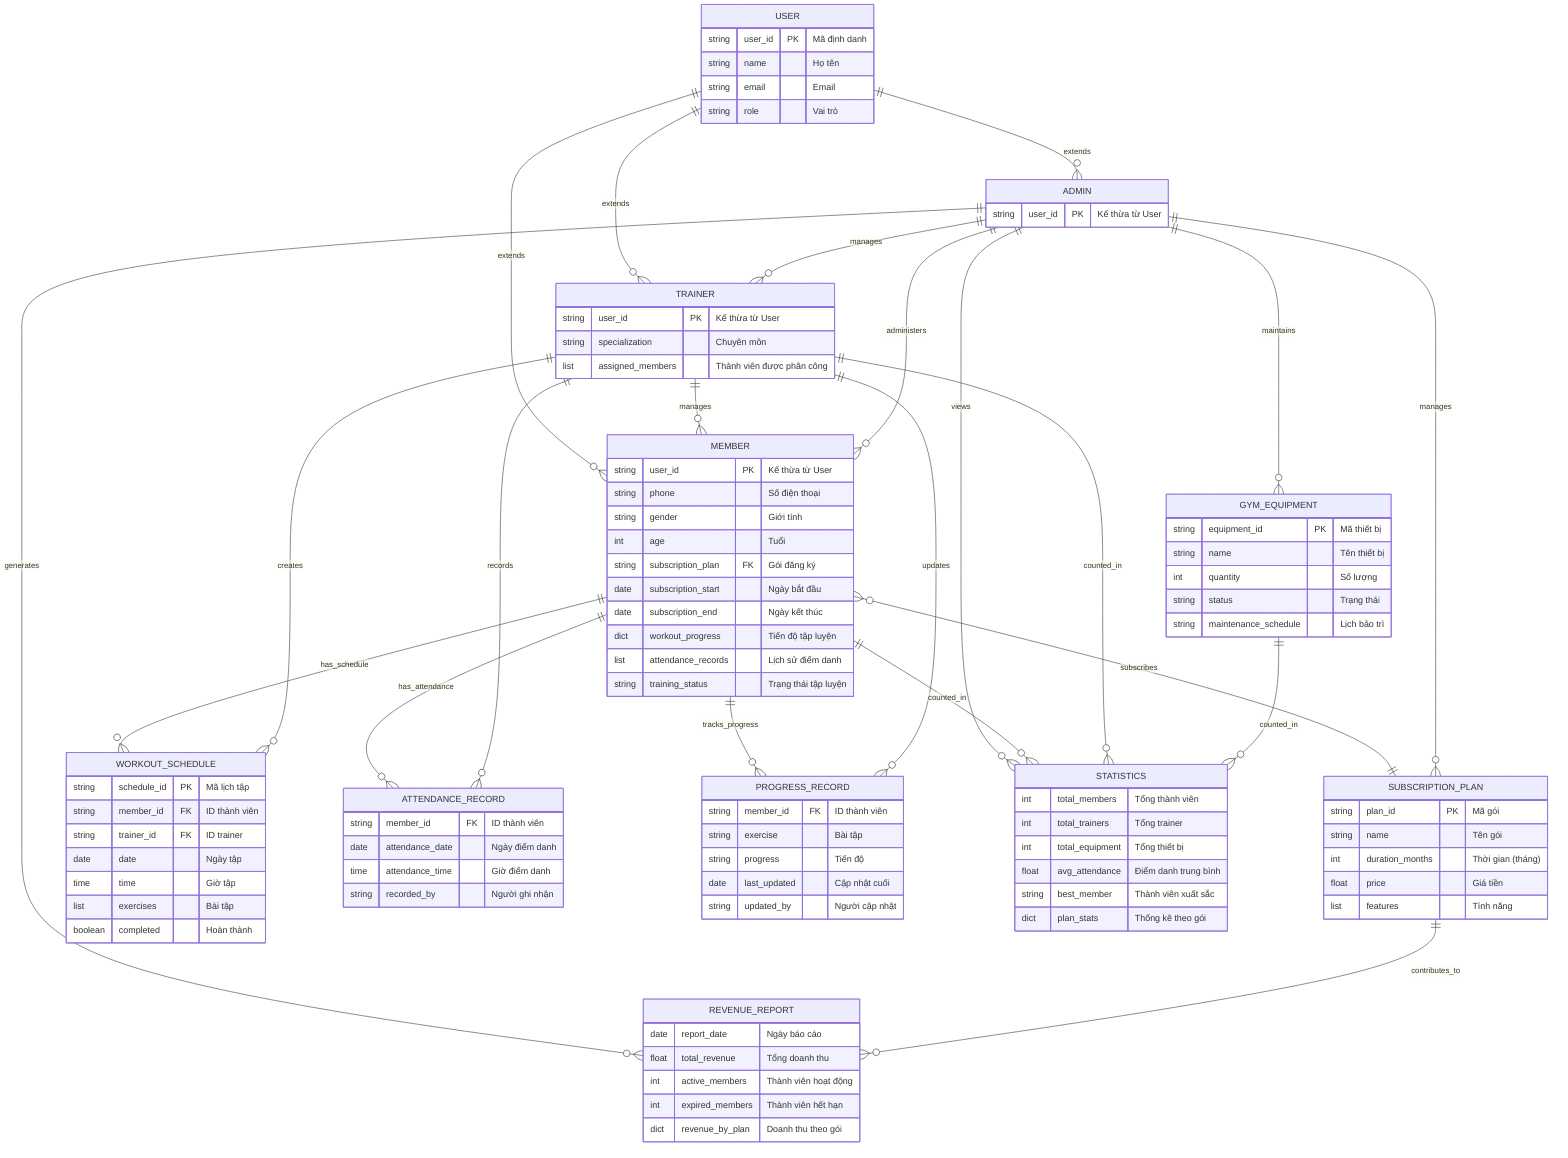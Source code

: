 erDiagram
    %% Core User Entity
    USER {
        string user_id PK "Mã định danh"
        string name "Họ tên"
        string email "Email"
        string role "Vai trò"
    }
    
    %% Member Entity
    MEMBER {
        string user_id PK "Kế thừa từ User"
        string phone "Số điện thoại"
        string gender "Giới tính"
        int age "Tuổi"
        string subscription_plan FK "Gói đăng ký"
        date subscription_start "Ngày bắt đầu"
        date subscription_end "Ngày kết thúc"
        dict workout_progress "Tiến độ tập luyện"
        list attendance_records "Lịch sử điểm danh"
        string training_status "Trạng thái tập luyện"
    }
    
    %% Trainer Entity
    TRAINER {
        string user_id PK "Kế thừa từ User"
        string specialization "Chuyên môn"
        list assigned_members "Thành viên được phân công"
    }
    
    %% Admin Entity
    ADMIN {
        string user_id PK "Kế thừa từ User"
    }
    
    %% Subscription Plan Entity
    SUBSCRIPTION_PLAN {
        string plan_id PK "Mã gói"
        string name "Tên gói"
        int duration_months "Thời gian (tháng)"
        float price "Giá tiền"
        list features "Tính năng"
    }
    
    %% Gym Equipment Entity
    GYM_EQUIPMENT {
        string equipment_id PK "Mã thiết bị"
        string name "Tên thiết bị"
        int quantity "Số lượng"
        string status "Trạng thái"
        string maintenance_schedule "Lịch bảo trì"
    }
    
    %% Workout Schedule Entity
    WORKOUT_SCHEDULE {
        string schedule_id PK "Mã lịch tập"
        string member_id FK "ID thành viên"
        string trainer_id FK "ID trainer"
        date date "Ngày tập"
        time time "Giờ tập"
        list exercises "Bài tập"
        boolean completed "Hoàn thành"
    }
    
    %% Attendance Record (Virtual Entity)
    ATTENDANCE_RECORD {
        string member_id FK "ID thành viên"
        date attendance_date "Ngày điểm danh"
        time attendance_time "Giờ điểm danh"
        string recorded_by "Người ghi nhận"
    }
    
    %% Progress Record (Virtual Entity)
    PROGRESS_RECORD {
        string member_id FK "ID thành viên"
        string exercise "Bài tập"
        string progress "Tiến độ"
        date last_updated "Cập nhật cuối"
        string updated_by "Người cập nhật"
    }
    
    %% Revenue Report (Virtual Entity)
    REVENUE_REPORT {
        date report_date "Ngày báo cáo"
        float total_revenue "Tổng doanh thu"
        int active_members "Thành viên hoạt động"
        int expired_members "Thành viên hết hạn"
        dict revenue_by_plan "Doanh thu theo gói"
    }
    
    %% Statistics (Virtual Entity)
    STATISTICS {
        int total_members "Tổng thành viên"
        int total_trainers "Tổng trainer"
        int total_equipment "Tổng thiết bị"
        float avg_attendance "Điểm danh trung bình"
        string best_member "Thành viên xuất sắc"
        dict plan_stats "Thống kê theo gói"
    }
    
    %% Relationships
    USER ||--o{ MEMBER : "extends"
    USER ||--o{ TRAINER : "extends"
    USER ||--o{ ADMIN : "extends"
    
    MEMBER }o--|| SUBSCRIPTION_PLAN : "subscribes"
    MEMBER ||--o{ WORKOUT_SCHEDULE : "has_schedule"
    MEMBER ||--o{ ATTENDANCE_RECORD : "has_attendance"
    MEMBER ||--o{ PROGRESS_RECORD : "tracks_progress"
    
    TRAINER ||--o{ MEMBER : "manages"
    TRAINER ||--o{ WORKOUT_SCHEDULE : "creates"
    TRAINER ||--o{ ATTENDANCE_RECORD : "records"
    TRAINER ||--o{ PROGRESS_RECORD : "updates"
    
    ADMIN ||--o{ MEMBER : "administers"
    ADMIN ||--o{ TRAINER : "manages"
    ADMIN ||--o{ GYM_EQUIPMENT : "maintains"
    ADMIN ||--o{ SUBSCRIPTION_PLAN : "manages"
    ADMIN ||--o{ REVENUE_REPORT : "generates"
    ADMIN ||--o{ STATISTICS : "views"
    
    SUBSCRIPTION_PLAN ||--o{ REVENUE_REPORT : "contributes_to"
    MEMBER ||--o{ STATISTICS : "counted_in"
    TRAINER ||--o{ STATISTICS : "counted_in"
    GYM_EQUIPMENT ||--o{ STATISTICS : "counted_in"